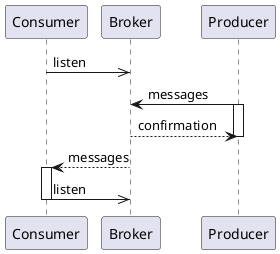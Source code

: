 @startuml

Consumer ->> Broker: listen
Producer -> Broker: messages
activate Producer
Broker --> Producer: confirmation
deactivate Producer
Broker --> Consumer: messages
activate Consumer
Consumer ->> Broker: listen
deactivate Consumer

@enduml